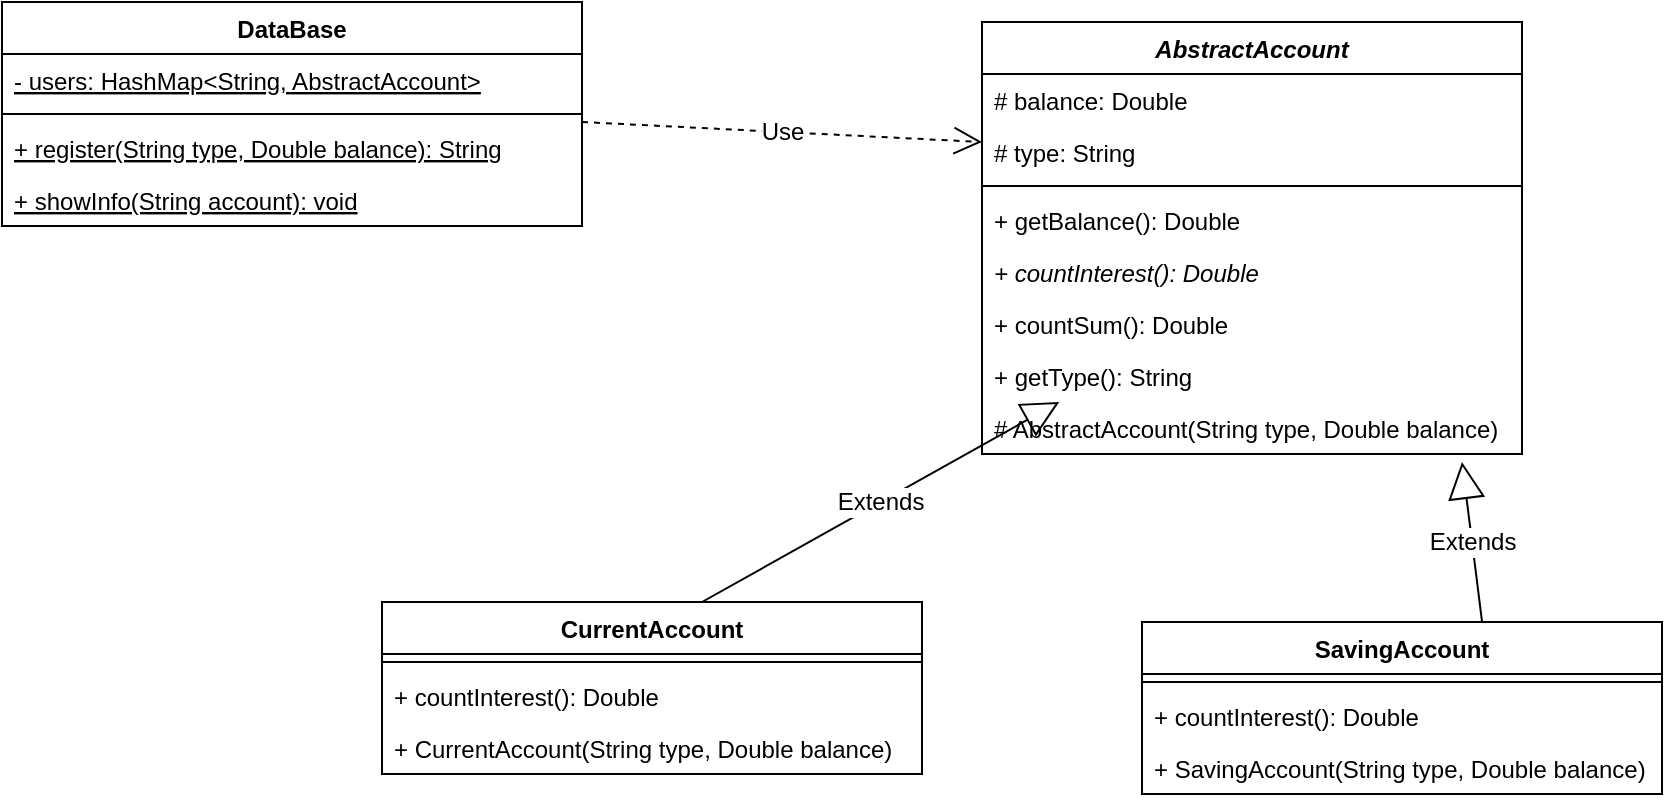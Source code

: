 <mxfile version="20.3.0" type="device"><diagram id="PhcenQh7to1wLJgpbn_4" name="第 1 页"><mxGraphModel dx="976" dy="679" grid="1" gridSize="10" guides="1" tooltips="1" connect="1" arrows="1" fold="1" page="1" pageScale="1" pageWidth="827" pageHeight="1169" math="0" shadow="0"><root><mxCell id="0"/><mxCell id="1" parent="0"/><mxCell id="eQqSwBCEoZoRXyZ2rO6b-2" value="AbstractAccount" style="swimlane;fontStyle=3;align=center;verticalAlign=top;childLayout=stackLayout;horizontal=1;startSize=26;horizontalStack=0;resizeParent=1;resizeParentMax=0;resizeLast=0;collapsible=1;marginBottom=0;" parent="1" vertex="1"><mxGeometry x="500" y="40" width="270" height="216" as="geometry"/></mxCell><mxCell id="eQqSwBCEoZoRXyZ2rO6b-3" value="# balance: Double&#10;" style="text;strokeColor=none;fillColor=none;align=left;verticalAlign=top;spacingLeft=4;spacingRight=4;overflow=hidden;rotatable=0;points=[[0,0.5],[1,0.5]];portConstraint=eastwest;" parent="eQqSwBCEoZoRXyZ2rO6b-2" vertex="1"><mxGeometry y="26" width="270" height="26" as="geometry"/></mxCell><mxCell id="eQqSwBCEoZoRXyZ2rO6b-29" value="# type: String" style="text;strokeColor=none;fillColor=none;align=left;verticalAlign=top;spacingLeft=4;spacingRight=4;overflow=hidden;rotatable=0;points=[[0,0.5],[1,0.5]];portConstraint=eastwest;" parent="eQqSwBCEoZoRXyZ2rO6b-2" vertex="1"><mxGeometry y="52" width="270" height="26" as="geometry"/></mxCell><mxCell id="eQqSwBCEoZoRXyZ2rO6b-4" value="" style="line;strokeWidth=1;fillColor=none;align=left;verticalAlign=middle;spacingTop=-1;spacingLeft=3;spacingRight=3;rotatable=0;labelPosition=right;points=[];portConstraint=eastwest;strokeColor=inherit;" parent="eQqSwBCEoZoRXyZ2rO6b-2" vertex="1"><mxGeometry y="78" width="270" height="8" as="geometry"/></mxCell><mxCell id="eQqSwBCEoZoRXyZ2rO6b-5" value="+ getBalance(): Double" style="text;strokeColor=none;fillColor=none;align=left;verticalAlign=top;spacingLeft=4;spacingRight=4;overflow=hidden;rotatable=0;points=[[0,0.5],[1,0.5]];portConstraint=eastwest;" parent="eQqSwBCEoZoRXyZ2rO6b-2" vertex="1"><mxGeometry y="86" width="270" height="26" as="geometry"/></mxCell><mxCell id="eQqSwBCEoZoRXyZ2rO6b-15" value="+ countInterest(): Double" style="text;strokeColor=none;fillColor=none;align=left;verticalAlign=top;spacingLeft=4;spacingRight=4;overflow=hidden;rotatable=0;points=[[0,0.5],[1,0.5]];portConstraint=eastwest;fontStyle=2" parent="eQqSwBCEoZoRXyZ2rO6b-2" vertex="1"><mxGeometry y="112" width="270" height="26" as="geometry"/></mxCell><mxCell id="eQqSwBCEoZoRXyZ2rO6b-16" value="+ countSum(): Double" style="text;strokeColor=none;fillColor=none;align=left;verticalAlign=top;spacingLeft=4;spacingRight=4;overflow=hidden;rotatable=0;points=[[0,0.5],[1,0.5]];portConstraint=eastwest;" parent="eQqSwBCEoZoRXyZ2rO6b-2" vertex="1"><mxGeometry y="138" width="270" height="26" as="geometry"/></mxCell><mxCell id="eQqSwBCEoZoRXyZ2rO6b-30" value="+ getType(): String" style="text;strokeColor=none;fillColor=none;align=left;verticalAlign=top;spacingLeft=4;spacingRight=4;overflow=hidden;rotatable=0;points=[[0,0.5],[1,0.5]];portConstraint=eastwest;" parent="eQqSwBCEoZoRXyZ2rO6b-2" vertex="1"><mxGeometry y="164" width="270" height="26" as="geometry"/></mxCell><mxCell id="eQqSwBCEoZoRXyZ2rO6b-73" value="# AbstractAccount(String type, Double balance)" style="text;strokeColor=none;fillColor=none;align=left;verticalAlign=top;spacingLeft=4;spacingRight=4;overflow=hidden;rotatable=0;points=[[0,0.5],[1,0.5]];portConstraint=eastwest;" parent="eQqSwBCEoZoRXyZ2rO6b-2" vertex="1"><mxGeometry y="190" width="270" height="26" as="geometry"/></mxCell><mxCell id="eQqSwBCEoZoRXyZ2rO6b-31" value="CurrentAccount" style="swimlane;fontStyle=1;align=center;verticalAlign=top;childLayout=stackLayout;horizontal=1;startSize=26;horizontalStack=0;resizeParent=1;resizeParentMax=0;resizeLast=0;collapsible=1;marginBottom=0;" parent="1" vertex="1"><mxGeometry x="200" y="330" width="270" height="86" as="geometry"/></mxCell><mxCell id="eQqSwBCEoZoRXyZ2rO6b-34" value="" style="line;strokeWidth=1;fillColor=none;align=left;verticalAlign=middle;spacingTop=-1;spacingLeft=3;spacingRight=3;rotatable=0;labelPosition=right;points=[];portConstraint=eastwest;strokeColor=inherit;" parent="eQqSwBCEoZoRXyZ2rO6b-31" vertex="1"><mxGeometry y="26" width="270" height="8" as="geometry"/></mxCell><mxCell id="eQqSwBCEoZoRXyZ2rO6b-36" value="+ countInterest(): Double" style="text;strokeColor=none;fillColor=none;align=left;verticalAlign=top;spacingLeft=4;spacingRight=4;overflow=hidden;rotatable=0;points=[[0,0.5],[1,0.5]];portConstraint=eastwest;" parent="eQqSwBCEoZoRXyZ2rO6b-31" vertex="1"><mxGeometry y="34" width="270" height="26" as="geometry"/></mxCell><mxCell id="eQqSwBCEoZoRXyZ2rO6b-38" value="+ CurrentAccount(String type, Double balance)" style="text;strokeColor=none;fillColor=none;align=left;verticalAlign=top;spacingLeft=4;spacingRight=4;overflow=hidden;rotatable=0;points=[[0,0.5],[1,0.5]];portConstraint=eastwest;" parent="eQqSwBCEoZoRXyZ2rO6b-31" vertex="1"><mxGeometry y="60" width="270" height="26" as="geometry"/></mxCell><mxCell id="eQqSwBCEoZoRXyZ2rO6b-39" value="SavingAccount" style="swimlane;fontStyle=1;align=center;verticalAlign=top;childLayout=stackLayout;horizontal=1;startSize=26;horizontalStack=0;resizeParent=1;resizeParentMax=0;resizeLast=0;collapsible=1;marginBottom=0;" parent="1" vertex="1"><mxGeometry x="580" y="340" width="260" height="86" as="geometry"/></mxCell><mxCell id="eQqSwBCEoZoRXyZ2rO6b-42" value="" style="line;strokeWidth=1;fillColor=none;align=left;verticalAlign=middle;spacingTop=-1;spacingLeft=3;spacingRight=3;rotatable=0;labelPosition=right;points=[];portConstraint=eastwest;strokeColor=inherit;" parent="eQqSwBCEoZoRXyZ2rO6b-39" vertex="1"><mxGeometry y="26" width="260" height="8" as="geometry"/></mxCell><mxCell id="eQqSwBCEoZoRXyZ2rO6b-44" value="+ countInterest(): Double" style="text;strokeColor=none;fillColor=none;align=left;verticalAlign=top;spacingLeft=4;spacingRight=4;overflow=hidden;rotatable=0;points=[[0,0.5],[1,0.5]];portConstraint=eastwest;" parent="eQqSwBCEoZoRXyZ2rO6b-39" vertex="1"><mxGeometry y="34" width="260" height="26" as="geometry"/></mxCell><mxCell id="eQqSwBCEoZoRXyZ2rO6b-76" value="+ SavingAccount(String type, Double balance)" style="text;strokeColor=none;fillColor=none;align=left;verticalAlign=top;spacingLeft=4;spacingRight=4;overflow=hidden;rotatable=0;points=[[0,0.5],[1,0.5]];portConstraint=eastwest;" parent="eQqSwBCEoZoRXyZ2rO6b-39" vertex="1"><mxGeometry y="60" width="260" height="26" as="geometry"/></mxCell><mxCell id="eQqSwBCEoZoRXyZ2rO6b-48" value="Extends" style="endArrow=block;endSize=16;endFill=0;html=1;rounded=0;fontFamily=Helvetica;fontSize=12;fontColor=default;entryX=0.143;entryY=1;entryDx=0;entryDy=0;entryPerimeter=0;" parent="1" target="eQqSwBCEoZoRXyZ2rO6b-30" edge="1"><mxGeometry width="160" relative="1" as="geometry"><mxPoint x="360" y="330" as="sourcePoint"/><mxPoint x="370" y="250" as="targetPoint"/></mxGeometry></mxCell><mxCell id="eQqSwBCEoZoRXyZ2rO6b-50" value="Use" style="endArrow=open;endSize=12;dashed=1;html=1;rounded=0;fontFamily=Helvetica;fontSize=12;fontColor=default;entryX=0;entryY=0.308;entryDx=0;entryDy=0;entryPerimeter=0;exitX=1;exitY=0;exitDx=0;exitDy=0;exitPerimeter=0;" parent="1" source="eQqSwBCEoZoRXyZ2rO6b-69" target="eQqSwBCEoZoRXyZ2rO6b-29" edge="1"><mxGeometry width="160" relative="1" as="geometry"><mxPoint x="260" y="75.318" as="sourcePoint"/><mxPoint x="490" y="270" as="targetPoint"/></mxGeometry></mxCell><mxCell id="eQqSwBCEoZoRXyZ2rO6b-66" value="DataBase" style="swimlane;fontStyle=1;align=center;verticalAlign=top;childLayout=stackLayout;horizontal=1;startSize=26;horizontalStack=0;resizeParent=1;resizeParentMax=0;resizeLast=0;collapsible=1;marginBottom=0;fontFamily=Helvetica;fontSize=12;fontColor=default;fillColor=none;gradientColor=none;" parent="1" vertex="1"><mxGeometry x="10" y="30" width="290" height="112" as="geometry"/></mxCell><mxCell id="eQqSwBCEoZoRXyZ2rO6b-67" value="- users: HashMap&lt;String, AbstractAccount&gt;" style="text;strokeColor=none;fillColor=none;align=left;verticalAlign=top;spacingLeft=4;spacingRight=4;overflow=hidden;rotatable=0;points=[[0,0.5],[1,0.5]];portConstraint=eastwest;fontFamily=Helvetica;fontSize=12;fontColor=default;fontStyle=4" parent="eQqSwBCEoZoRXyZ2rO6b-66" vertex="1"><mxGeometry y="26" width="290" height="26" as="geometry"/></mxCell><mxCell id="eQqSwBCEoZoRXyZ2rO6b-68" value="" style="line;strokeWidth=1;fillColor=none;align=left;verticalAlign=middle;spacingTop=-1;spacingLeft=3;spacingRight=3;rotatable=0;labelPosition=right;points=[];portConstraint=eastwest;strokeColor=inherit;fontFamily=Helvetica;fontSize=12;fontColor=default;" parent="eQqSwBCEoZoRXyZ2rO6b-66" vertex="1"><mxGeometry y="52" width="290" height="8" as="geometry"/></mxCell><mxCell id="eQqSwBCEoZoRXyZ2rO6b-69" value="+ register(String type, Double balance): String" style="text;strokeColor=none;fillColor=none;align=left;verticalAlign=top;spacingLeft=4;spacingRight=4;overflow=hidden;rotatable=0;points=[[0,0.5],[1,0.5]];portConstraint=eastwest;fontFamily=Helvetica;fontSize=12;fontColor=default;fontStyle=4" parent="eQqSwBCEoZoRXyZ2rO6b-66" vertex="1"><mxGeometry y="60" width="290" height="26" as="geometry"/></mxCell><mxCell id="eQqSwBCEoZoRXyZ2rO6b-72" value="+ showInfo(String account): void" style="text;strokeColor=none;fillColor=none;align=left;verticalAlign=top;spacingLeft=4;spacingRight=4;overflow=hidden;rotatable=0;points=[[0,0.5],[1,0.5]];portConstraint=eastwest;fontFamily=Helvetica;fontSize=12;fontColor=default;fontStyle=4" parent="eQqSwBCEoZoRXyZ2rO6b-66" vertex="1"><mxGeometry y="86" width="290" height="26" as="geometry"/></mxCell><mxCell id="eQqSwBCEoZoRXyZ2rO6b-47" value="Extends" style="endArrow=block;endSize=16;endFill=0;html=1;rounded=0;fontFamily=Helvetica;fontSize=12;fontColor=default;exitX=0.654;exitY=0;exitDx=0;exitDy=0;exitPerimeter=0;" parent="1" source="eQqSwBCEoZoRXyZ2rO6b-39" edge="1"><mxGeometry width="160" relative="1" as="geometry"><mxPoint x="640" y="330" as="sourcePoint"/><mxPoint x="740" y="260" as="targetPoint"/></mxGeometry></mxCell></root></mxGraphModel></diagram></mxfile>